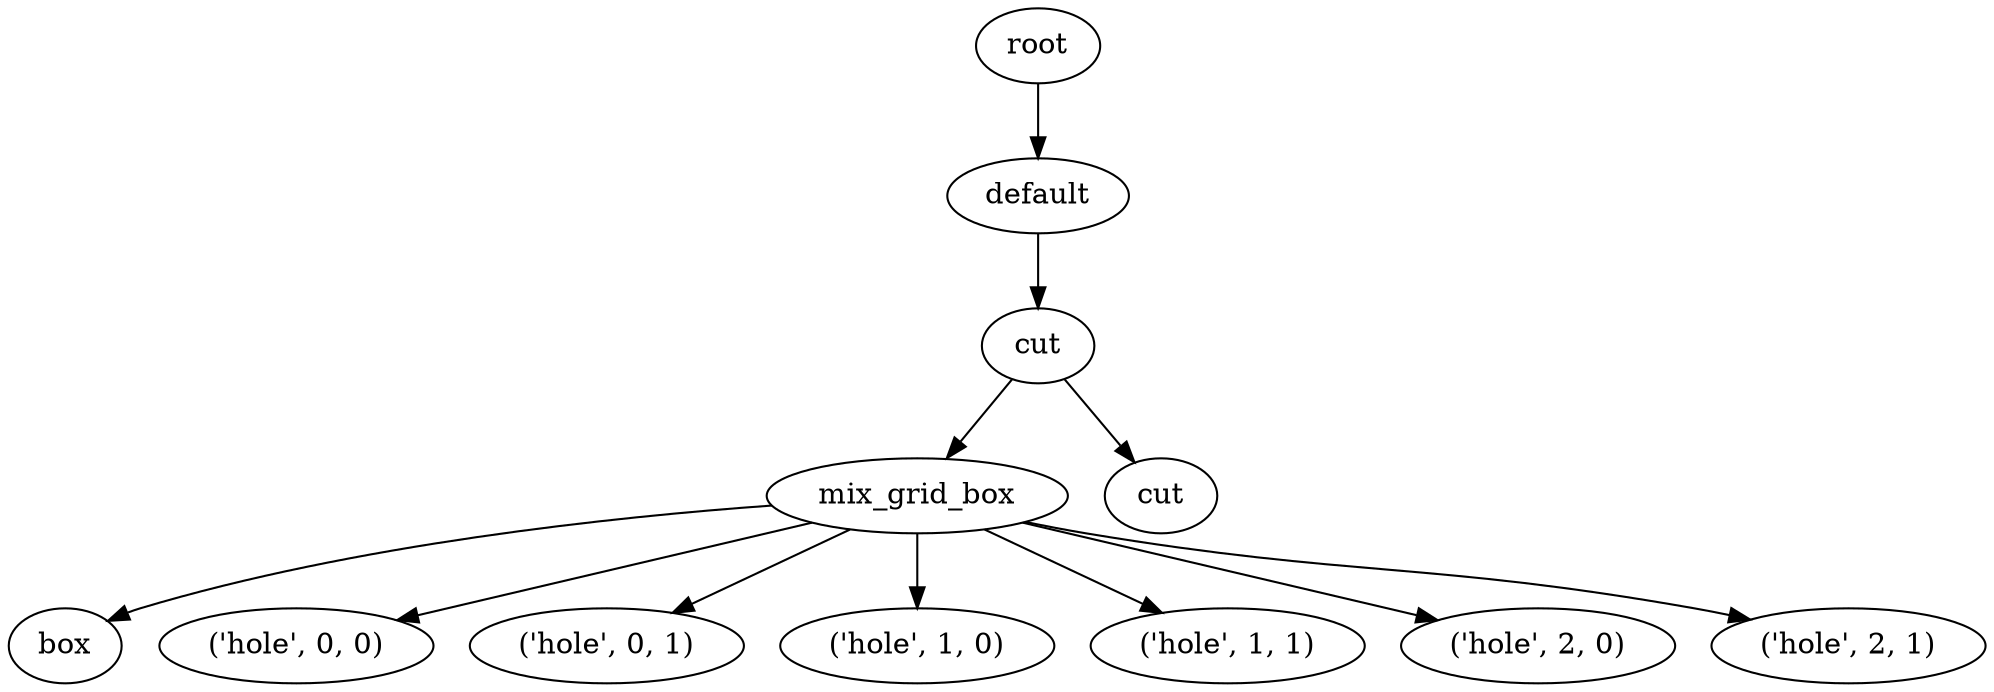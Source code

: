 digraph default {
    root_102 [label="root"];
    default_103 [label="default"];
    cut_104 [label="cut"];
    mix_grid_box_105 [label="mix_grid_box"];
    box_106 [label="box"];
    hole_107 [label="\('hole',\ 0,\ 0\)"];
    hole_108 [label="\('hole',\ 0,\ 1\)"];
    hole_109 [label="\('hole',\ 1,\ 0\)"];
    hole_110 [label="\('hole',\ 1,\ 1\)"];
    hole_111 [label="\('hole',\ 2,\ 0\)"];
    hole_112 [label="\('hole',\ 2,\ 1\)"];
    cut_113 [label="cut"];
    root_102 -> default_103;
    default_103 -> cut_104;
    cut_104 -> mix_grid_box_105;
    mix_grid_box_105 -> box_106;
    mix_grid_box_105 -> hole_107;
    mix_grid_box_105 -> hole_108;
    mix_grid_box_105 -> hole_109;
    mix_grid_box_105 -> hole_110;
    mix_grid_box_105 -> hole_111;
    mix_grid_box_105 -> hole_112;
    cut_104 -> cut_113;
}
